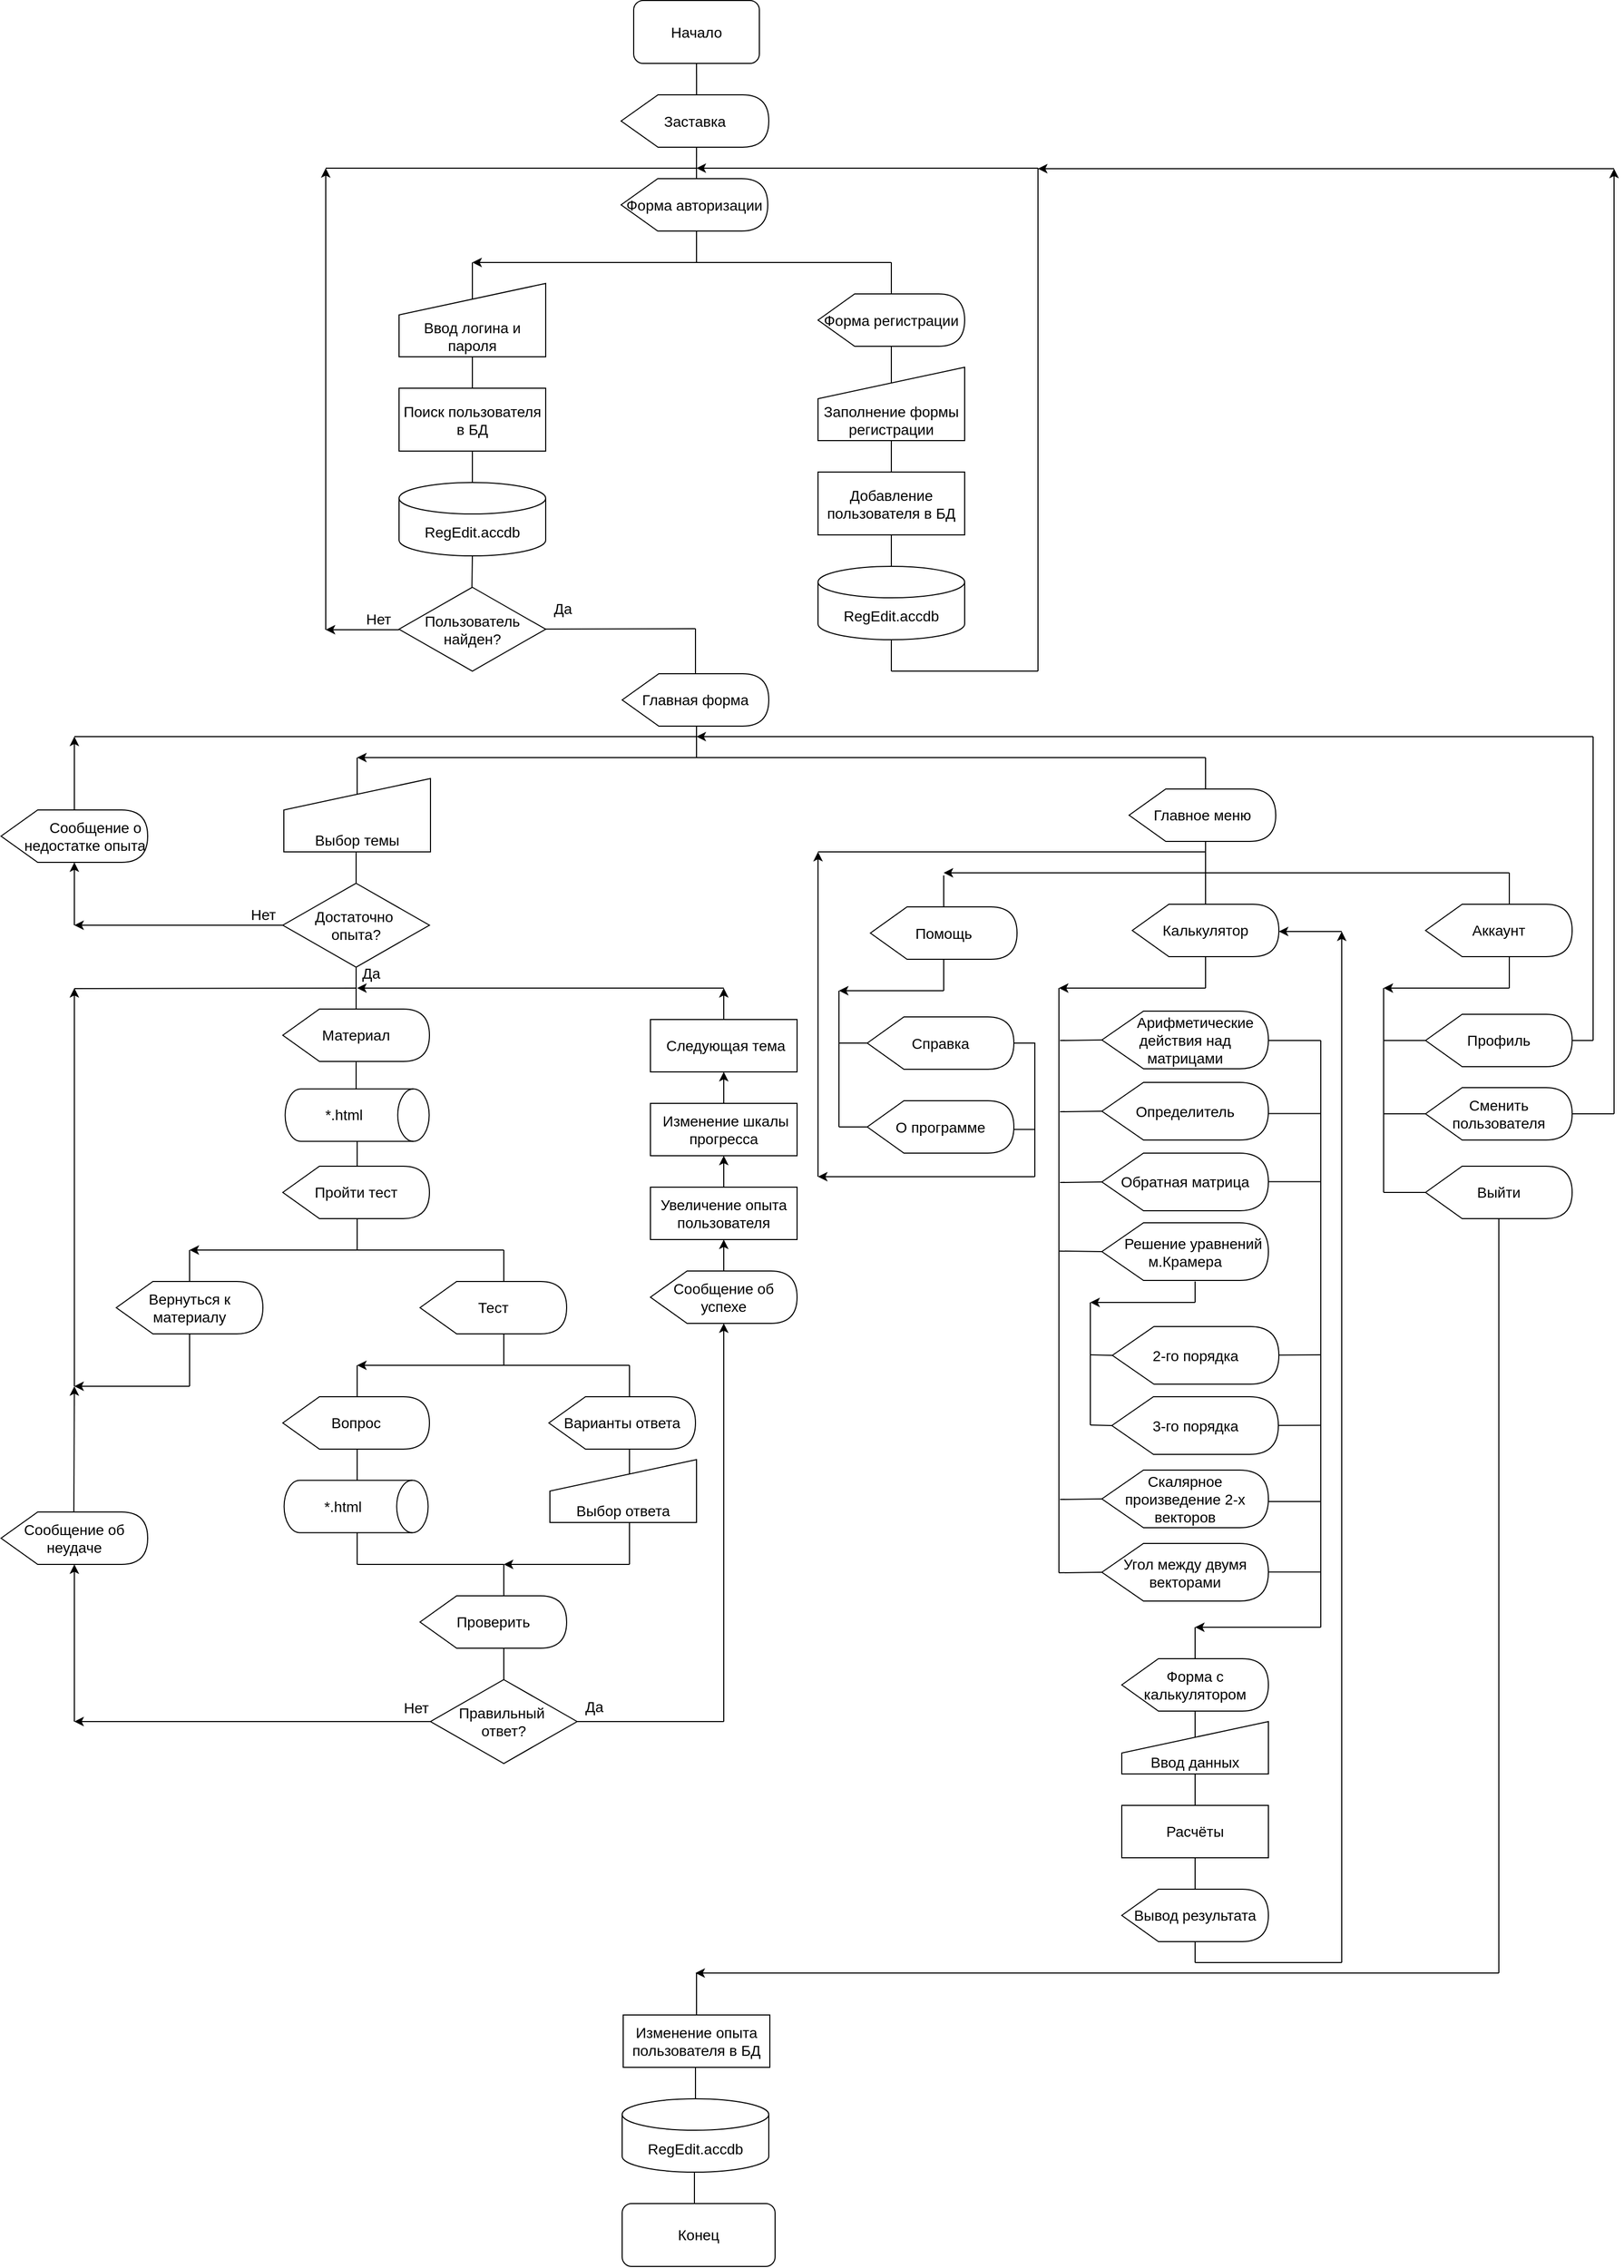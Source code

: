 <mxfile version="14.8.0" type="device"><diagram id="6RbFI9bsP8s05_5jfUJv" name="Page-1"><mxGraphModel dx="1068" dy="135" grid="1" gridSize="10" guides="1" tooltips="1" connect="1" arrows="1" fold="1" page="1" pageScale="1" pageWidth="827" pageHeight="1169" math="0" shadow="0"><root><mxCell id="0"/><mxCell id="1" parent="0"/><mxCell id="av3040W65kbdKDExqImq-1" value="Начало" style="rounded=1;whiteSpace=wrap;html=1;fontSize=14;" vertex="1" parent="1"><mxGeometry x="354" y="107.5" width="120" height="60" as="geometry"/></mxCell><mxCell id="av3040W65kbdKDExqImq-4" value="Заставка" style="shape=display;whiteSpace=wrap;html=1;fontSize=14;" vertex="1" parent="1"><mxGeometry x="342" y="197.5" width="141" height="50" as="geometry"/></mxCell><mxCell id="av3040W65kbdKDExqImq-7" value="Форма авторизации" style="shape=display;whiteSpace=wrap;html=1;fontSize=14;" vertex="1" parent="1"><mxGeometry x="342" y="277.5" width="140" height="50" as="geometry"/></mxCell><mxCell id="av3040W65kbdKDExqImq-9" value="" style="endArrow=none;html=1;fontSize=14;exitX=0.511;exitY=0.001;exitDx=0;exitDy=0;exitPerimeter=0;" edge="1" parent="1" source="av3040W65kbdKDExqImq-4"><mxGeometry width="50" height="50" relative="1" as="geometry"><mxPoint x="414" y="187.5" as="sourcePoint"/><mxPoint x="414" y="167.5" as="targetPoint"/></mxGeometry></mxCell><mxCell id="av3040W65kbdKDExqImq-10" value="" style="endArrow=none;html=1;fontSize=14;exitX=0.514;exitY=-0.009;exitDx=0;exitDy=0;exitPerimeter=0;" edge="1" parent="1" source="av3040W65kbdKDExqImq-7"><mxGeometry width="50" height="50" relative="1" as="geometry"><mxPoint x="364" y="297.5" as="sourcePoint"/><mxPoint x="414" y="247.5" as="targetPoint"/></mxGeometry></mxCell><mxCell id="av3040W65kbdKDExqImq-11" value="Главная форма" style="shape=display;whiteSpace=wrap;html=1;fontSize=14;" vertex="1" parent="1"><mxGeometry x="343" y="750" width="140" height="50" as="geometry"/></mxCell><mxCell id="av3040W65kbdKDExqImq-12" value="Форма регистрации" style="shape=display;whiteSpace=wrap;html=1;fontSize=14;" vertex="1" parent="1"><mxGeometry x="530" y="387.5" width="140" height="50" as="geometry"/></mxCell><mxCell id="av3040W65kbdKDExqImq-13" value="" style="endArrow=none;html=1;fontSize=14;" edge="1" parent="1"><mxGeometry width="50" height="50" relative="1" as="geometry"><mxPoint x="414" y="357.5" as="sourcePoint"/><mxPoint x="414" y="327.5" as="targetPoint"/></mxGeometry></mxCell><mxCell id="av3040W65kbdKDExqImq-14" value="" style="endArrow=none;html=1;fontSize=14;" edge="1" parent="1"><mxGeometry width="50" height="50" relative="1" as="geometry"><mxPoint x="600" y="357.5" as="sourcePoint"/><mxPoint x="414" y="357.5" as="targetPoint"/></mxGeometry></mxCell><mxCell id="av3040W65kbdKDExqImq-15" value="" style="endArrow=classic;html=1;fontSize=14;" edge="1" parent="1"><mxGeometry width="50" height="50" relative="1" as="geometry"><mxPoint x="414" y="357.5" as="sourcePoint"/><mxPoint x="200" y="357.5" as="targetPoint"/></mxGeometry></mxCell><mxCell id="av3040W65kbdKDExqImq-16" value="" style="endArrow=none;html=1;fontSize=14;" edge="1" parent="1"><mxGeometry width="50" height="50" relative="1" as="geometry"><mxPoint x="200" y="407.5" as="sourcePoint"/><mxPoint x="200" y="357.5" as="targetPoint"/></mxGeometry></mxCell><mxCell id="av3040W65kbdKDExqImq-17" value="Ввод логина и пароля" style="shape=manualInput;whiteSpace=wrap;html=1;fontSize=14;labelPosition=center;verticalLabelPosition=middle;align=center;verticalAlign=bottom;" vertex="1" parent="1"><mxGeometry x="130" y="377.5" width="140" height="70" as="geometry"/></mxCell><mxCell id="av3040W65kbdKDExqImq-18" value="" style="endArrow=none;html=1;fontSize=14;" edge="1" parent="1"><mxGeometry width="50" height="50" relative="1" as="geometry"><mxPoint x="200" y="477.5" as="sourcePoint"/><mxPoint x="200" y="447.5" as="targetPoint"/></mxGeometry></mxCell><mxCell id="av3040W65kbdKDExqImq-19" value="Поиск пользователя в БД" style="rounded=0;whiteSpace=wrap;html=1;fontSize=14;verticalAlign=middle;" vertex="1" parent="1"><mxGeometry x="130" y="477.5" width="140" height="60" as="geometry"/></mxCell><mxCell id="av3040W65kbdKDExqImq-20" value="" style="endArrow=none;html=1;fontSize=14;" edge="1" parent="1"><mxGeometry width="50" height="50" relative="1" as="geometry"><mxPoint x="200" y="567.5" as="sourcePoint"/><mxPoint x="200" y="537.5" as="targetPoint"/></mxGeometry></mxCell><mxCell id="av3040W65kbdKDExqImq-22" value="RegEdit.accdb" style="shape=cylinder3;whiteSpace=wrap;html=1;boundedLbl=1;backgroundOutline=1;size=15;fontSize=14;verticalAlign=middle;" vertex="1" parent="1"><mxGeometry x="130" y="567.5" width="140" height="70" as="geometry"/></mxCell><mxCell id="av3040W65kbdKDExqImq-23" value="" style="endArrow=none;html=1;fontSize=14;entryX=0.5;entryY=1;entryDx=0;entryDy=0;entryPerimeter=0;" edge="1" parent="1" target="av3040W65kbdKDExqImq-22"><mxGeometry width="50" height="50" relative="1" as="geometry"><mxPoint x="199" y="707.5" as="sourcePoint"/><mxPoint x="199" y="677.5" as="targetPoint"/></mxGeometry></mxCell><mxCell id="av3040W65kbdKDExqImq-24" value="Пользователь найден?" style="rhombus;whiteSpace=wrap;html=1;fontSize=14;verticalAlign=middle;" vertex="1" parent="1"><mxGeometry x="130" y="667.5" width="140" height="80" as="geometry"/></mxCell><mxCell id="av3040W65kbdKDExqImq-25" value="" style="endArrow=none;html=1;fontSize=14;" edge="1" parent="1"><mxGeometry width="50" height="50" relative="1" as="geometry"><mxPoint x="269" y="707.42" as="sourcePoint"/><mxPoint x="413" y="707" as="targetPoint"/></mxGeometry></mxCell><mxCell id="av3040W65kbdKDExqImq-26" value="Да" style="text;html=1;align=center;verticalAlign=middle;resizable=0;points=[];autosize=1;strokeColor=none;fontSize=14;" vertex="1" parent="1"><mxGeometry x="271" y="677.5" width="30" height="20" as="geometry"/></mxCell><mxCell id="av3040W65kbdKDExqImq-27" value="" style="endArrow=none;html=1;fontSize=14;" edge="1" parent="1"><mxGeometry width="50" height="50" relative="1" as="geometry"><mxPoint x="413" y="707" as="sourcePoint"/><mxPoint x="413" y="750" as="targetPoint"/></mxGeometry></mxCell><mxCell id="av3040W65kbdKDExqImq-28" value="" style="endArrow=classic;html=1;fontSize=14;" edge="1" parent="1"><mxGeometry width="50" height="50" relative="1" as="geometry"><mxPoint x="130" y="708" as="sourcePoint"/><mxPoint x="60" y="708" as="targetPoint"/></mxGeometry></mxCell><mxCell id="av3040W65kbdKDExqImq-29" value="Нет" style="text;html=1;align=center;verticalAlign=middle;resizable=0;points=[];autosize=1;strokeColor=none;fontSize=14;" vertex="1" parent="1"><mxGeometry x="90" y="688" width="40" height="20" as="geometry"/></mxCell><mxCell id="av3040W65kbdKDExqImq-30" value="" style="endArrow=classic;html=1;fontSize=14;" edge="1" parent="1"><mxGeometry width="50" height="50" relative="1" as="geometry"><mxPoint x="60" y="708" as="sourcePoint"/><mxPoint x="60" y="267.5" as="targetPoint"/></mxGeometry></mxCell><mxCell id="av3040W65kbdKDExqImq-32" value="" style="endArrow=none;html=1;fontSize=14;" edge="1" parent="1"><mxGeometry width="50" height="50" relative="1" as="geometry"><mxPoint x="60" y="267.5" as="sourcePoint"/><mxPoint x="414" y="267.5" as="targetPoint"/></mxGeometry></mxCell><mxCell id="av3040W65kbdKDExqImq-33" value="" style="endArrow=none;html=1;fontSize=14;" edge="1" parent="1"><mxGeometry width="50" height="50" relative="1" as="geometry"><mxPoint x="600" y="387.5" as="sourcePoint"/><mxPoint x="600" y="357.5" as="targetPoint"/></mxGeometry></mxCell><mxCell id="av3040W65kbdKDExqImq-34" value="" style="endArrow=none;html=1;fontSize=14;" edge="1" parent="1"><mxGeometry width="50" height="50" relative="1" as="geometry"><mxPoint x="600" y="487.5" as="sourcePoint"/><mxPoint x="600" y="437.5" as="targetPoint"/></mxGeometry></mxCell><mxCell id="av3040W65kbdKDExqImq-35" value="Заполнение формы регистрации" style="shape=manualInput;whiteSpace=wrap;html=1;fontSize=14;labelPosition=center;verticalLabelPosition=middle;align=center;verticalAlign=bottom;" vertex="1" parent="1"><mxGeometry x="530" y="457.5" width="140" height="70" as="geometry"/></mxCell><mxCell id="av3040W65kbdKDExqImq-36" value="" style="endArrow=none;html=1;fontSize=14;" edge="1" parent="1"><mxGeometry width="50" height="50" relative="1" as="geometry"><mxPoint x="600" y="557.5" as="sourcePoint"/><mxPoint x="600" y="527.5" as="targetPoint"/></mxGeometry></mxCell><mxCell id="av3040W65kbdKDExqImq-37" value="Добавление пользователя в БД" style="rounded=0;whiteSpace=wrap;html=1;fontSize=14;verticalAlign=middle;" vertex="1" parent="1"><mxGeometry x="530" y="557.5" width="140" height="60" as="geometry"/></mxCell><mxCell id="av3040W65kbdKDExqImq-38" value="" style="endArrow=none;html=1;fontSize=14;" edge="1" parent="1"><mxGeometry width="50" height="50" relative="1" as="geometry"><mxPoint x="600.0" y="647.5" as="sourcePoint"/><mxPoint x="600.0" y="617.5" as="targetPoint"/></mxGeometry></mxCell><mxCell id="av3040W65kbdKDExqImq-39" value="RegEdit.accdb" style="shape=cylinder3;whiteSpace=wrap;html=1;boundedLbl=1;backgroundOutline=1;size=15;fontSize=14;verticalAlign=middle;" vertex="1" parent="1"><mxGeometry x="530" y="647.5" width="140" height="70" as="geometry"/></mxCell><mxCell id="av3040W65kbdKDExqImq-40" value="" style="endArrow=none;html=1;fontSize=14;" edge="1" parent="1"><mxGeometry width="50" height="50" relative="1" as="geometry"><mxPoint x="600" y="747.5" as="sourcePoint"/><mxPoint x="600" y="717.5" as="targetPoint"/></mxGeometry></mxCell><mxCell id="av3040W65kbdKDExqImq-42" value="" style="endArrow=none;html=1;fontSize=14;" edge="1" parent="1"><mxGeometry width="50" height="50" relative="1" as="geometry"><mxPoint x="740" y="747.5" as="sourcePoint"/><mxPoint x="740" y="267.5" as="targetPoint"/></mxGeometry></mxCell><mxCell id="av3040W65kbdKDExqImq-43" value="" style="endArrow=classic;html=1;fontSize=14;" edge="1" parent="1"><mxGeometry width="50" height="50" relative="1" as="geometry"><mxPoint x="740" y="267.5" as="sourcePoint"/><mxPoint x="414" y="267.5" as="targetPoint"/></mxGeometry></mxCell><mxCell id="av3040W65kbdKDExqImq-44" value="" style="endArrow=none;html=1;fontSize=14;" edge="1" parent="1"><mxGeometry width="50" height="50" relative="1" as="geometry"><mxPoint x="600" y="747.5" as="sourcePoint"/><mxPoint x="740" y="747.5" as="targetPoint"/></mxGeometry></mxCell><mxCell id="av3040W65kbdKDExqImq-47" value="" style="endArrow=none;html=1;fontSize=14;" edge="1" parent="1"><mxGeometry width="50" height="50" relative="1" as="geometry"><mxPoint x="414" y="830" as="sourcePoint"/><mxPoint x="414" y="800" as="targetPoint"/></mxGeometry></mxCell><mxCell id="av3040W65kbdKDExqImq-48" value="" style="endArrow=none;html=1;fontSize=14;" edge="1" parent="1"><mxGeometry width="50" height="50" relative="1" as="geometry"><mxPoint x="900" y="830" as="sourcePoint"/><mxPoint x="414" y="830" as="targetPoint"/></mxGeometry></mxCell><mxCell id="av3040W65kbdKDExqImq-49" value="Главное меню" style="shape=display;whiteSpace=wrap;html=1;fontSize=14;" vertex="1" parent="1"><mxGeometry x="827" y="860" width="140" height="50" as="geometry"/></mxCell><mxCell id="av3040W65kbdKDExqImq-51" value="" style="endArrow=none;html=1;fontSize=14;" edge="1" parent="1"><mxGeometry width="50" height="50" relative="1" as="geometry"><mxPoint x="90" y="870" as="sourcePoint"/><mxPoint x="90" y="830" as="targetPoint"/></mxGeometry></mxCell><mxCell id="av3040W65kbdKDExqImq-52" value="Выбор темы" style="shape=manualInput;whiteSpace=wrap;html=1;fontSize=14;labelPosition=center;verticalLabelPosition=middle;align=center;verticalAlign=bottom;horizontal=1;" vertex="1" parent="1"><mxGeometry x="20" y="850" width="140" height="70" as="geometry"/></mxCell><mxCell id="av3040W65kbdKDExqImq-53" value="Достаточно&amp;nbsp;&lt;br&gt;опыта?" style="rhombus;whiteSpace=wrap;html=1;fontSize=14;verticalAlign=middle;" vertex="1" parent="1"><mxGeometry x="19" y="950" width="140" height="80" as="geometry"/></mxCell><mxCell id="av3040W65kbdKDExqImq-54" value="" style="endArrow=none;html=1;fontSize=14;" edge="1" parent="1"><mxGeometry width="50" height="50" relative="1" as="geometry"><mxPoint x="89" y="950" as="sourcePoint"/><mxPoint x="89" y="920" as="targetPoint"/></mxGeometry></mxCell><mxCell id="av3040W65kbdKDExqImq-55" value="Нет" style="text;html=1;align=center;verticalAlign=middle;resizable=0;points=[];autosize=1;strokeColor=none;fontSize=14;" vertex="1" parent="1"><mxGeometry x="-20" y="970" width="40" height="20" as="geometry"/></mxCell><mxCell id="av3040W65kbdKDExqImq-56" value="" style="endArrow=classic;html=1;fontSize=14;" edge="1" parent="1"><mxGeometry width="50" height="50" relative="1" as="geometry"><mxPoint x="20" y="990" as="sourcePoint"/><mxPoint x="-180" y="990" as="targetPoint"/></mxGeometry></mxCell><mxCell id="av3040W65kbdKDExqImq-58" value="" style="endArrow=none;html=1;fontSize=14;" edge="1" parent="1"><mxGeometry width="50" height="50" relative="1" as="geometry"><mxPoint x="-180" y="810" as="sourcePoint"/><mxPoint x="414" y="810" as="targetPoint"/></mxGeometry></mxCell><mxCell id="av3040W65kbdKDExqImq-62" value="" style="endArrow=none;html=1;fontSize=14;" edge="1" parent="1"><mxGeometry width="50" height="50" relative="1" as="geometry"><mxPoint x="89" y="1070" as="sourcePoint"/><mxPoint x="89" y="1030" as="targetPoint"/></mxGeometry></mxCell><mxCell id="av3040W65kbdKDExqImq-63" value="Да" style="text;html=1;align=center;verticalAlign=middle;resizable=0;points=[];autosize=1;strokeColor=none;fontSize=14;" vertex="1" parent="1"><mxGeometry x="88" y="1026" width="30" height="20" as="geometry"/></mxCell><mxCell id="av3040W65kbdKDExqImq-64" value="Материал" style="shape=display;whiteSpace=wrap;html=1;fontSize=14;" vertex="1" parent="1"><mxGeometry x="19" y="1070" width="140" height="50" as="geometry"/></mxCell><mxCell id="av3040W65kbdKDExqImq-65" value="" style="endArrow=none;html=1;fontSize=14;" edge="1" parent="1"><mxGeometry width="50" height="50" relative="1" as="geometry"><mxPoint x="89" y="1150" as="sourcePoint"/><mxPoint x="89" y="1120" as="targetPoint"/></mxGeometry></mxCell><mxCell id="av3040W65kbdKDExqImq-69" value="" style="endArrow=none;html=1;fontSize=14;" edge="1" parent="1"><mxGeometry width="50" height="50" relative="1" as="geometry"><mxPoint x="90" y="1230" as="sourcePoint"/><mxPoint x="90" y="1185" as="targetPoint"/></mxGeometry></mxCell><mxCell id="av3040W65kbdKDExqImq-71" value="" style="endArrow=none;html=1;fontSize=14;" edge="1" parent="1"><mxGeometry width="50" height="50" relative="1" as="geometry"><mxPoint x="90" y="1300" as="sourcePoint"/><mxPoint x="90" y="1270" as="targetPoint"/></mxGeometry></mxCell><mxCell id="av3040W65kbdKDExqImq-74" value="" style="endArrow=none;html=1;fontSize=14;" edge="1" parent="1"><mxGeometry width="50" height="50" relative="1" as="geometry"><mxPoint x="-70" y="1350" as="sourcePoint"/><mxPoint x="-70" y="1300" as="targetPoint"/></mxGeometry></mxCell><mxCell id="av3040W65kbdKDExqImq-75" value="" style="endArrow=classic;html=1;fontSize=14;" edge="1" parent="1"><mxGeometry width="50" height="50" relative="1" as="geometry"><mxPoint x="-70" y="1430" as="sourcePoint"/><mxPoint x="-180" y="1430" as="targetPoint"/></mxGeometry></mxCell><mxCell id="av3040W65kbdKDExqImq-76" value="" style="endArrow=classic;html=1;fontSize=14;" edge="1" parent="1"><mxGeometry width="50" height="50" relative="1" as="geometry"><mxPoint x="-180" y="1430" as="sourcePoint"/><mxPoint x="-180" y="1050" as="targetPoint"/></mxGeometry></mxCell><mxCell id="av3040W65kbdKDExqImq-77" value="" style="endArrow=none;html=1;fontSize=14;" edge="1" parent="1"><mxGeometry width="50" height="50" relative="1" as="geometry"><mxPoint x="-180" y="1050.5" as="sourcePoint"/><mxPoint x="89" y="1050" as="targetPoint"/></mxGeometry></mxCell><mxCell id="av3040W65kbdKDExqImq-78" value="" style="endArrow=none;html=1;fontSize=14;" edge="1" parent="1"><mxGeometry width="50" height="50" relative="1" as="geometry"><mxPoint x="230" y="1330" as="sourcePoint"/><mxPoint x="230" y="1300" as="targetPoint"/></mxGeometry></mxCell><mxCell id="av3040W65kbdKDExqImq-79" value="Тест" style="shape=display;whiteSpace=wrap;html=1;fontSize=14;align=center;" vertex="1" parent="1"><mxGeometry x="150" y="1330" width="140" height="50" as="geometry"/></mxCell><mxCell id="av3040W65kbdKDExqImq-80" value="" style="endArrow=none;html=1;fontSize=14;" edge="1" parent="1"><mxGeometry width="50" height="50" relative="1" as="geometry"><mxPoint x="230" y="1410" as="sourcePoint"/><mxPoint x="230" y="1380" as="targetPoint"/></mxGeometry></mxCell><mxCell id="av3040W65kbdKDExqImq-82" value="" style="endArrow=none;html=1;fontSize=14;" edge="1" parent="1"><mxGeometry width="50" height="50" relative="1" as="geometry"><mxPoint x="90" y="1440" as="sourcePoint"/><mxPoint x="90" y="1410" as="targetPoint"/></mxGeometry></mxCell><mxCell id="av3040W65kbdKDExqImq-83" value="" style="endArrow=classic;html=1;fontSize=14;" edge="1" parent="1"><mxGeometry width="50" height="50" relative="1" as="geometry"><mxPoint x="230" y="1410" as="sourcePoint"/><mxPoint x="90" y="1410" as="targetPoint"/></mxGeometry></mxCell><mxCell id="av3040W65kbdKDExqImq-84" value="" style="endArrow=classic;html=1;fontSize=14;" edge="1" parent="1"><mxGeometry width="50" height="50" relative="1" as="geometry"><mxPoint x="90" y="1300" as="sourcePoint"/><mxPoint x="-70" y="1300" as="targetPoint"/></mxGeometry></mxCell><mxCell id="av3040W65kbdKDExqImq-85" value="" style="endArrow=none;html=1;fontSize=14;" edge="1" parent="1"><mxGeometry width="50" height="50" relative="1" as="geometry"><mxPoint x="90" y="1300" as="sourcePoint"/><mxPoint x="230" y="1300" as="targetPoint"/></mxGeometry></mxCell><mxCell id="av3040W65kbdKDExqImq-86" value="Вопрос" style="shape=display;whiteSpace=wrap;html=1;fontSize=14;align=center;" vertex="1" parent="1"><mxGeometry x="19" y="1440" width="140" height="50" as="geometry"/></mxCell><mxCell id="av3040W65kbdKDExqImq-87" value="" style="endArrow=none;html=1;fontSize=14;" edge="1" parent="1"><mxGeometry width="50" height="50" relative="1" as="geometry"><mxPoint x="90" y="1520" as="sourcePoint"/><mxPoint x="90" y="1490" as="targetPoint"/></mxGeometry></mxCell><mxCell id="av3040W65kbdKDExqImq-88" value="*.html" style="shape=cylinder3;whiteSpace=wrap;html=1;boundedLbl=1;backgroundOutline=1;size=15;fontSize=14;verticalAlign=middle;rotation=90;horizontal=0;" vertex="1" parent="1"><mxGeometry x="64" y="1476" width="50" height="137.5" as="geometry"/></mxCell><mxCell id="av3040W65kbdKDExqImq-89" value="" style="endArrow=none;html=1;fontSize=14;" edge="1" parent="1"><mxGeometry width="50" height="50" relative="1" as="geometry"><mxPoint x="230" y="1410" as="sourcePoint"/><mxPoint x="350" y="1410" as="targetPoint"/></mxGeometry></mxCell><mxCell id="av3040W65kbdKDExqImq-90" value="" style="endArrow=none;html=1;fontSize=14;" edge="1" parent="1"><mxGeometry width="50" height="50" relative="1" as="geometry"><mxPoint x="350" y="1440" as="sourcePoint"/><mxPoint x="350" y="1410" as="targetPoint"/></mxGeometry></mxCell><mxCell id="av3040W65kbdKDExqImq-91" value="Варианты ответа" style="shape=display;whiteSpace=wrap;html=1;fontSize=14;align=center;" vertex="1" parent="1"><mxGeometry x="273" y="1440" width="140" height="50" as="geometry"/></mxCell><mxCell id="av3040W65kbdKDExqImq-92" value="" style="endArrow=none;html=1;fontSize=14;" edge="1" parent="1"><mxGeometry width="50" height="50" relative="1" as="geometry"><mxPoint x="350" y="1530" as="sourcePoint"/><mxPoint x="350" y="1490" as="targetPoint"/></mxGeometry></mxCell><mxCell id="av3040W65kbdKDExqImq-93" value="Выбор ответа" style="shape=manualInput;whiteSpace=wrap;html=1;fontSize=14;labelPosition=center;verticalLabelPosition=middle;align=center;verticalAlign=bottom;horizontal=1;" vertex="1" parent="1"><mxGeometry x="274" y="1500" width="140" height="60" as="geometry"/></mxCell><mxCell id="av3040W65kbdKDExqImq-94" value="" style="endArrow=none;html=1;fontSize=14;" edge="1" parent="1"><mxGeometry width="50" height="50" relative="1" as="geometry"><mxPoint x="90" y="1600" as="sourcePoint"/><mxPoint x="90" y="1570" as="targetPoint"/></mxGeometry></mxCell><mxCell id="av3040W65kbdKDExqImq-95" value="" style="endArrow=none;html=1;fontSize=14;" edge="1" parent="1"><mxGeometry width="50" height="50" relative="1" as="geometry"><mxPoint x="90" y="1600" as="sourcePoint"/><mxPoint x="230" y="1600" as="targetPoint"/></mxGeometry></mxCell><mxCell id="av3040W65kbdKDExqImq-96" value="" style="endArrow=classic;html=1;fontSize=14;" edge="1" parent="1"><mxGeometry width="50" height="50" relative="1" as="geometry"><mxPoint x="350" y="1600" as="sourcePoint"/><mxPoint x="230" y="1600" as="targetPoint"/></mxGeometry></mxCell><mxCell id="av3040W65kbdKDExqImq-97" value="" style="endArrow=none;html=1;fontSize=14;" edge="1" parent="1"><mxGeometry width="50" height="50" relative="1" as="geometry"><mxPoint x="350" y="1600" as="sourcePoint"/><mxPoint x="350" y="1560" as="targetPoint"/></mxGeometry></mxCell><mxCell id="av3040W65kbdKDExqImq-98" value="" style="endArrow=none;html=1;fontSize=14;" edge="1" parent="1"><mxGeometry width="50" height="50" relative="1" as="geometry"><mxPoint x="230" y="1630" as="sourcePoint"/><mxPoint x="230" y="1600" as="targetPoint"/></mxGeometry></mxCell><mxCell id="av3040W65kbdKDExqImq-99" value="Проверить" style="shape=display;whiteSpace=wrap;html=1;fontSize=14;align=center;" vertex="1" parent="1"><mxGeometry x="150" y="1630" width="140" height="50" as="geometry"/></mxCell><mxCell id="av3040W65kbdKDExqImq-100" value="" style="endArrow=none;html=1;fontSize=14;" edge="1" parent="1"><mxGeometry width="50" height="50" relative="1" as="geometry"><mxPoint x="230" y="1710" as="sourcePoint"/><mxPoint x="230" y="1680" as="targetPoint"/></mxGeometry></mxCell><mxCell id="av3040W65kbdKDExqImq-101" value="Правильный&amp;nbsp;&lt;br&gt;ответ?" style="rhombus;whiteSpace=wrap;html=1;fontSize=14;verticalAlign=middle;" vertex="1" parent="1"><mxGeometry x="160" y="1710" width="140" height="80" as="geometry"/></mxCell><mxCell id="av3040W65kbdKDExqImq-102" value="Нет" style="text;html=1;align=center;verticalAlign=middle;resizable=0;points=[];autosize=1;strokeColor=none;fontSize=14;" vertex="1" parent="1"><mxGeometry x="126" y="1727" width="40" height="20" as="geometry"/></mxCell><mxCell id="av3040W65kbdKDExqImq-103" value="" style="endArrow=classic;html=1;fontSize=14;" edge="1" parent="1"><mxGeometry width="50" height="50" relative="1" as="geometry"><mxPoint x="160" y="1750" as="sourcePoint"/><mxPoint x="-180" y="1750" as="targetPoint"/></mxGeometry></mxCell><mxCell id="av3040W65kbdKDExqImq-104" value="" style="endArrow=classic;html=1;fontSize=14;" edge="1" parent="1"><mxGeometry width="50" height="50" relative="1" as="geometry"><mxPoint x="-180" y="1750" as="sourcePoint"/><mxPoint x="-180" y="1600" as="targetPoint"/></mxGeometry></mxCell><mxCell id="av3040W65kbdKDExqImq-105" value="Сообщение об&lt;br&gt;неудаче" style="shape=display;whiteSpace=wrap;html=1;fontSize=14;align=center;" vertex="1" parent="1"><mxGeometry x="-250" y="1550" width="140" height="50" as="geometry"/></mxCell><mxCell id="av3040W65kbdKDExqImq-106" value="" style="endArrow=classic;html=1;fontSize=14;" edge="1" parent="1"><mxGeometry width="50" height="50" relative="1" as="geometry"><mxPoint x="-180.5" y="1550" as="sourcePoint"/><mxPoint x="-180" y="1430" as="targetPoint"/></mxGeometry></mxCell><mxCell id="av3040W65kbdKDExqImq-107" value="Да" style="text;html=1;align=center;verticalAlign=middle;resizable=0;points=[];autosize=1;strokeColor=none;fontSize=14;" vertex="1" parent="1"><mxGeometry x="301" y="1726" width="30" height="20" as="geometry"/></mxCell><mxCell id="av3040W65kbdKDExqImq-108" value="" style="endArrow=none;html=1;fontSize=14;" edge="1" parent="1"><mxGeometry width="50" height="50" relative="1" as="geometry"><mxPoint x="300" y="1750" as="sourcePoint"/><mxPoint x="440" y="1750" as="targetPoint"/></mxGeometry></mxCell><mxCell id="av3040W65kbdKDExqImq-109" value="" style="endArrow=classic;html=1;fontSize=14;" edge="1" parent="1"><mxGeometry width="50" height="50" relative="1" as="geometry"><mxPoint x="440" y="1750" as="sourcePoint"/><mxPoint x="440" y="1370" as="targetPoint"/></mxGeometry></mxCell><mxCell id="av3040W65kbdKDExqImq-110" value="Сообщение об&lt;br&gt;успехе" style="shape=display;whiteSpace=wrap;html=1;fontSize=14;align=center;" vertex="1" parent="1"><mxGeometry x="370" y="1320" width="140" height="50" as="geometry"/></mxCell><mxCell id="av3040W65kbdKDExqImq-111" value="" style="endArrow=classic;html=1;fontSize=14;" edge="1" parent="1"><mxGeometry width="50" height="50" relative="1" as="geometry"><mxPoint x="440" y="1320" as="sourcePoint"/><mxPoint x="440" y="1290" as="targetPoint"/></mxGeometry></mxCell><mxCell id="av3040W65kbdKDExqImq-113" value="" style="endArrow=classic;html=1;fontSize=14;" edge="1" parent="1"><mxGeometry width="50" height="50" relative="1" as="geometry"><mxPoint x="440" y="1240" as="sourcePoint"/><mxPoint x="440" y="1210" as="targetPoint"/></mxGeometry></mxCell><mxCell id="av3040W65kbdKDExqImq-115" value="" style="endArrow=classic;html=1;fontSize=14;" edge="1" parent="1"><mxGeometry width="50" height="50" relative="1" as="geometry"><mxPoint x="440" y="1160" as="sourcePoint"/><mxPoint x="440" y="1130" as="targetPoint"/></mxGeometry></mxCell><mxCell id="av3040W65kbdKDExqImq-116" value="" style="endArrow=classic;html=1;fontSize=14;" edge="1" parent="1"><mxGeometry width="50" height="50" relative="1" as="geometry"><mxPoint x="440" y="1050" as="sourcePoint"/><mxPoint x="90" y="1050" as="targetPoint"/></mxGeometry></mxCell><mxCell id="av3040W65kbdKDExqImq-117" value="" style="endArrow=none;html=1;fontSize=14;" edge="1" parent="1"><mxGeometry width="50" height="50" relative="1" as="geometry"><mxPoint x="900" y="940" as="sourcePoint"/><mxPoint x="900" y="910" as="targetPoint"/></mxGeometry></mxCell><mxCell id="av3040W65kbdKDExqImq-118" value="" style="endArrow=none;html=1;fontSize=14;" edge="1" parent="1"><mxGeometry width="50" height="50" relative="1" as="geometry"><mxPoint x="900" y="940" as="sourcePoint"/><mxPoint x="1190" y="940" as="targetPoint"/></mxGeometry></mxCell><mxCell id="av3040W65kbdKDExqImq-119" value="" style="endArrow=classic;html=1;fontSize=14;" edge="1" parent="1"><mxGeometry width="50" height="50" relative="1" as="geometry"><mxPoint x="900" y="940" as="sourcePoint"/><mxPoint x="650" y="940" as="targetPoint"/></mxGeometry></mxCell><mxCell id="av3040W65kbdKDExqImq-121" value="" style="endArrow=none;html=1;fontSize=14;" edge="1" parent="1"><mxGeometry width="50" height="50" relative="1" as="geometry"><mxPoint x="650" y="972.5" as="sourcePoint"/><mxPoint x="650" y="942.5" as="targetPoint"/></mxGeometry></mxCell><mxCell id="av3040W65kbdKDExqImq-122" value="Помощь" style="shape=display;whiteSpace=wrap;html=1;fontSize=14;" vertex="1" parent="1"><mxGeometry x="580" y="972.5" width="140" height="50" as="geometry"/></mxCell><mxCell id="av3040W65kbdKDExqImq-123" value="" style="endArrow=none;html=1;fontSize=14;" edge="1" parent="1"><mxGeometry width="50" height="50" relative="1" as="geometry"><mxPoint x="650" y="1052.5" as="sourcePoint"/><mxPoint x="650" y="1022.5" as="targetPoint"/></mxGeometry></mxCell><mxCell id="av3040W65kbdKDExqImq-124" value="Пройти тест" style="shape=display;whiteSpace=wrap;html=1;fontSize=14;" vertex="1" parent="1"><mxGeometry x="19" y="1220" width="140" height="50" as="geometry"/></mxCell><mxCell id="av3040W65kbdKDExqImq-125" value="Увеличение опыта&lt;br&gt;пользователя" style="rounded=0;whiteSpace=wrap;html=1;fontSize=14;verticalAlign=middle;" vertex="1" parent="1"><mxGeometry x="370" y="1240" width="140" height="50" as="geometry"/></mxCell><mxCell id="av3040W65kbdKDExqImq-126" value="&amp;nbsp;Изменение шкалы&lt;br&gt;прогресса" style="rounded=0;whiteSpace=wrap;html=1;fontSize=14;verticalAlign=middle;" vertex="1" parent="1"><mxGeometry x="370" y="1160" width="140" height="50" as="geometry"/></mxCell><mxCell id="av3040W65kbdKDExqImq-127" value="" style="endArrow=classic;html=1;fontSize=14;" edge="1" parent="1"><mxGeometry width="50" height="50" relative="1" as="geometry"><mxPoint x="440" y="1080" as="sourcePoint"/><mxPoint x="440" y="1050" as="targetPoint"/></mxGeometry></mxCell><mxCell id="av3040W65kbdKDExqImq-128" value="&amp;nbsp;Следующая тема" style="rounded=0;whiteSpace=wrap;html=1;fontSize=14;verticalAlign=middle;" vertex="1" parent="1"><mxGeometry x="370" y="1080" width="140" height="50" as="geometry"/></mxCell><mxCell id="av3040W65kbdKDExqImq-129" value="" style="endArrow=none;html=1;fontSize=14;entryX=0.5;entryY=0.983;entryDx=0;entryDy=0;entryPerimeter=0;" edge="1" parent="1" target="av3040W65kbdKDExqImq-220"><mxGeometry width="50" height="50" relative="1" as="geometry"><mxPoint x="-70" y="1430" as="sourcePoint"/><mxPoint x="-70" y="1390" as="targetPoint"/></mxGeometry></mxCell><mxCell id="av3040W65kbdKDExqImq-130" value="" style="endArrow=classic;html=1;fontSize=14;" edge="1" parent="1"><mxGeometry width="50" height="50" relative="1" as="geometry"><mxPoint x="-180" y="990" as="sourcePoint"/><mxPoint x="-180" y="930" as="targetPoint"/></mxGeometry></mxCell><mxCell id="av3040W65kbdKDExqImq-131" value="Сообщение о&amp;nbsp; недостатке опыта" style="shape=display;whiteSpace=wrap;html=1;fontSize=14;align=right;" vertex="1" parent="1"><mxGeometry x="-250" y="880" width="140" height="50" as="geometry"/></mxCell><mxCell id="av3040W65kbdKDExqImq-132" value="" style="endArrow=classic;html=1;fontSize=14;" edge="1" parent="1"><mxGeometry width="50" height="50" relative="1" as="geometry"><mxPoint x="-180" y="880" as="sourcePoint"/><mxPoint x="-180" y="810" as="targetPoint"/></mxGeometry></mxCell><mxCell id="av3040W65kbdKDExqImq-133" value="" style="endArrow=classic;html=1;fontSize=14;" edge="1" parent="1"><mxGeometry width="50" height="50" relative="1" as="geometry"><mxPoint x="414" y="830" as="sourcePoint"/><mxPoint x="90" y="830" as="targetPoint"/></mxGeometry></mxCell><mxCell id="av3040W65kbdKDExqImq-68" value="*.html" style="shape=cylinder3;whiteSpace=wrap;html=1;boundedLbl=1;backgroundOutline=1;size=15;fontSize=14;verticalAlign=middle;rotation=90;horizontal=0;" vertex="1" parent="1"><mxGeometry x="65" y="1102.5" width="50" height="137.5" as="geometry"/></mxCell><mxCell id="av3040W65kbdKDExqImq-134" value="" style="endArrow=classic;html=1;fontSize=14;" edge="1" parent="1"><mxGeometry width="50" height="50" relative="1" as="geometry"><mxPoint x="650" y="1052.5" as="sourcePoint"/><mxPoint x="550" y="1052.5" as="targetPoint"/></mxGeometry></mxCell><mxCell id="av3040W65kbdKDExqImq-135" value="" style="endArrow=none;html=1;fontSize=14;" edge="1" parent="1"><mxGeometry width="50" height="50" relative="1" as="geometry"><mxPoint x="550" y="1182.5" as="sourcePoint"/><mxPoint x="550" y="1052.5" as="targetPoint"/></mxGeometry></mxCell><mxCell id="av3040W65kbdKDExqImq-136" value="О программе" style="shape=display;whiteSpace=wrap;html=1;fontSize=14;" vertex="1" parent="1"><mxGeometry x="577" y="1157.5" width="140" height="50" as="geometry"/></mxCell><mxCell id="av3040W65kbdKDExqImq-139" value="Справка" style="shape=display;whiteSpace=wrap;html=1;fontSize=14;" vertex="1" parent="1"><mxGeometry x="577" y="1077.5" width="140" height="50" as="geometry"/></mxCell><mxCell id="av3040W65kbdKDExqImq-140" value="" style="endArrow=none;html=1;fontSize=14;" edge="1" parent="1"><mxGeometry width="50" height="50" relative="1" as="geometry"><mxPoint x="1190" y="970" as="sourcePoint"/><mxPoint x="1190" y="940" as="targetPoint"/></mxGeometry></mxCell><mxCell id="av3040W65kbdKDExqImq-141" value="Аккаунт" style="shape=display;whiteSpace=wrap;html=1;fontSize=14;" vertex="1" parent="1"><mxGeometry x="1110" y="970" width="140" height="50" as="geometry"/></mxCell><mxCell id="av3040W65kbdKDExqImq-142" value="" style="endArrow=none;html=1;fontSize=14;" edge="1" parent="1"><mxGeometry width="50" height="50" relative="1" as="geometry"><mxPoint x="1190" y="1050" as="sourcePoint"/><mxPoint x="1190" y="1020" as="targetPoint"/></mxGeometry></mxCell><mxCell id="av3040W65kbdKDExqImq-143" value="" style="endArrow=classic;html=1;fontSize=14;" edge="1" parent="1"><mxGeometry width="50" height="50" relative="1" as="geometry"><mxPoint x="1190" y="1050" as="sourcePoint"/><mxPoint x="1070" y="1050" as="targetPoint"/></mxGeometry></mxCell><mxCell id="av3040W65kbdKDExqImq-144" value="" style="endArrow=none;html=1;fontSize=14;" edge="1" parent="1"><mxGeometry width="50" height="50" relative="1" as="geometry"><mxPoint x="1070" y="1245" as="sourcePoint"/><mxPoint x="1070" y="1050" as="targetPoint"/></mxGeometry></mxCell><mxCell id="av3040W65kbdKDExqImq-145" value="Профиль" style="shape=display;whiteSpace=wrap;html=1;fontSize=14;" vertex="1" parent="1"><mxGeometry x="1110" y="1075" width="140" height="50" as="geometry"/></mxCell><mxCell id="av3040W65kbdKDExqImq-149" value="Сменить пользователя" style="shape=display;whiteSpace=wrap;html=1;fontSize=14;" vertex="1" parent="1"><mxGeometry x="1110" y="1145" width="140" height="50" as="geometry"/></mxCell><mxCell id="av3040W65kbdKDExqImq-150" value="" style="endArrow=none;html=1;fontSize=14;entryX=0;entryY=0.5;entryDx=0;entryDy=0;entryPerimeter=0;" edge="1" parent="1" target="av3040W65kbdKDExqImq-136"><mxGeometry width="50" height="50" relative="1" as="geometry"><mxPoint x="550" y="1182.5" as="sourcePoint"/><mxPoint x="600" y="1132.5" as="targetPoint"/></mxGeometry></mxCell><mxCell id="av3040W65kbdKDExqImq-151" value="" style="endArrow=none;html=1;fontSize=14;entryX=0;entryY=0.5;entryDx=0;entryDy=0;entryPerimeter=0;" edge="1" parent="1" target="av3040W65kbdKDExqImq-139"><mxGeometry width="50" height="50" relative="1" as="geometry"><mxPoint x="550" y="1102.5" as="sourcePoint"/><mxPoint x="600" y="1052.5" as="targetPoint"/></mxGeometry></mxCell><mxCell id="av3040W65kbdKDExqImq-152" value="" style="endArrow=none;html=1;fontSize=14;entryX=0;entryY=0.5;entryDx=0;entryDy=0;entryPerimeter=0;" edge="1" parent="1" target="av3040W65kbdKDExqImq-145"><mxGeometry width="50" height="50" relative="1" as="geometry"><mxPoint x="1070" y="1100" as="sourcePoint"/><mxPoint x="1120" y="1050" as="targetPoint"/></mxGeometry></mxCell><mxCell id="av3040W65kbdKDExqImq-153" value="" style="endArrow=none;html=1;fontSize=14;entryX=0;entryY=0.5;entryDx=0;entryDy=0;entryPerimeter=0;" edge="1" parent="1" target="av3040W65kbdKDExqImq-149"><mxGeometry width="50" height="50" relative="1" as="geometry"><mxPoint x="1070" y="1170" as="sourcePoint"/><mxPoint x="1120" y="1120" as="targetPoint"/></mxGeometry></mxCell><mxCell id="av3040W65kbdKDExqImq-154" value="Выйти" style="shape=display;whiteSpace=wrap;html=1;fontSize=14;" vertex="1" parent="1"><mxGeometry x="1110" y="1220" width="140" height="50" as="geometry"/></mxCell><mxCell id="av3040W65kbdKDExqImq-155" value="" style="endArrow=none;html=1;fontSize=14;entryX=0;entryY=0.5;entryDx=0;entryDy=0;entryPerimeter=0;" edge="1" parent="1" target="av3040W65kbdKDExqImq-154"><mxGeometry width="50" height="50" relative="1" as="geometry"><mxPoint x="1070" y="1245" as="sourcePoint"/><mxPoint x="1120" y="1195" as="targetPoint"/></mxGeometry></mxCell><mxCell id="av3040W65kbdKDExqImq-156" value="" style="endArrow=none;html=1;fontSize=14;" edge="1" parent="1"><mxGeometry width="50" height="50" relative="1" as="geometry"><mxPoint x="900" y="970" as="sourcePoint"/><mxPoint x="900" y="940" as="targetPoint"/></mxGeometry></mxCell><mxCell id="av3040W65kbdKDExqImq-157" value="Калькулятор" style="shape=display;whiteSpace=wrap;html=1;fontSize=14;" vertex="1" parent="1"><mxGeometry x="830" y="970" width="140" height="50" as="geometry"/></mxCell><mxCell id="av3040W65kbdKDExqImq-158" value="" style="endArrow=none;html=1;fontSize=14;" edge="1" parent="1"><mxGeometry width="50" height="50" relative="1" as="geometry"><mxPoint x="900" y="1050" as="sourcePoint"/><mxPoint x="900" y="1020" as="targetPoint"/></mxGeometry></mxCell><mxCell id="av3040W65kbdKDExqImq-159" value="" style="endArrow=classic;html=1;fontSize=14;" edge="1" parent="1"><mxGeometry width="50" height="50" relative="1" as="geometry"><mxPoint x="900" y="1050" as="sourcePoint"/><mxPoint x="760" y="1050" as="targetPoint"/></mxGeometry></mxCell><mxCell id="av3040W65kbdKDExqImq-160" value="" style="endArrow=none;html=1;fontSize=14;" edge="1" parent="1"><mxGeometry width="50" height="50" relative="1" as="geometry"><mxPoint x="760" y="1608" as="sourcePoint"/><mxPoint x="760" y="1050" as="targetPoint"/></mxGeometry></mxCell><mxCell id="av3040W65kbdKDExqImq-161" value="&amp;nbsp; &amp;nbsp; &amp;nbsp;Арифметические действия над матрицами" style="shape=display;whiteSpace=wrap;html=1;fontSize=14;align=center;" vertex="1" parent="1"><mxGeometry x="801" y="1072" width="159" height="55" as="geometry"/></mxCell><mxCell id="av3040W65kbdKDExqImq-162" value="" style="endArrow=none;html=1;fontSize=14;entryX=0;entryY=0.5;entryDx=0;entryDy=0;entryPerimeter=0;" edge="1" parent="1" target="av3040W65kbdKDExqImq-161"><mxGeometry width="50" height="50" relative="1" as="geometry"><mxPoint x="761.0" y="1100.0" as="sourcePoint"/><mxPoint x="811" y="1050" as="targetPoint"/></mxGeometry></mxCell><mxCell id="av3040W65kbdKDExqImq-163" value="Определитель" style="shape=display;whiteSpace=wrap;html=1;fontSize=14;align=center;" vertex="1" parent="1"><mxGeometry x="801" y="1140" width="159" height="55" as="geometry"/></mxCell><mxCell id="av3040W65kbdKDExqImq-164" value="" style="endArrow=none;html=1;fontSize=14;entryX=0;entryY=0.5;entryDx=0;entryDy=0;entryPerimeter=0;" edge="1" parent="1" target="av3040W65kbdKDExqImq-163"><mxGeometry width="50" height="50" relative="1" as="geometry"><mxPoint x="761.0" y="1168.0" as="sourcePoint"/><mxPoint x="811" y="1118" as="targetPoint"/></mxGeometry></mxCell><mxCell id="av3040W65kbdKDExqImq-165" value="Обратная матрица" style="shape=display;whiteSpace=wrap;html=1;fontSize=14;align=center;" vertex="1" parent="1"><mxGeometry x="801" y="1207.5" width="159" height="55" as="geometry"/></mxCell><mxCell id="av3040W65kbdKDExqImq-166" value="" style="endArrow=none;html=1;fontSize=14;entryX=0;entryY=0.5;entryDx=0;entryDy=0;entryPerimeter=0;" edge="1" parent="1" target="av3040W65kbdKDExqImq-165"><mxGeometry width="50" height="50" relative="1" as="geometry"><mxPoint x="761.0" y="1235.5" as="sourcePoint"/><mxPoint x="811" y="1185.5" as="targetPoint"/></mxGeometry></mxCell><mxCell id="av3040W65kbdKDExqImq-167" value="&amp;nbsp; &amp;nbsp; Решение уравнений м.Крамера" style="shape=display;whiteSpace=wrap;html=1;fontSize=14;align=center;" vertex="1" parent="1"><mxGeometry x="801" y="1274" width="159" height="55" as="geometry"/></mxCell><mxCell id="av3040W65kbdKDExqImq-168" value="" style="endArrow=none;html=1;fontSize=14;entryX=0;entryY=0.5;entryDx=0;entryDy=0;entryPerimeter=0;" edge="1" parent="1" target="av3040W65kbdKDExqImq-167"><mxGeometry width="50" height="50" relative="1" as="geometry"><mxPoint x="760" y="1301" as="sourcePoint"/><mxPoint x="810" y="1252" as="targetPoint"/></mxGeometry></mxCell><mxCell id="av3040W65kbdKDExqImq-171" value="2-го порядка" style="shape=display;whiteSpace=wrap;html=1;fontSize=14;align=center;" vertex="1" parent="1"><mxGeometry x="811" y="1373" width="159" height="55" as="geometry"/></mxCell><mxCell id="av3040W65kbdKDExqImq-172" value="3-го порядка" style="shape=display;whiteSpace=wrap;html=1;fontSize=14;align=center;" vertex="1" parent="1"><mxGeometry x="810.5" y="1440" width="159" height="55" as="geometry"/></mxCell><mxCell id="av3040W65kbdKDExqImq-180" value="Скалярное произведение 2-х векторов" style="shape=display;whiteSpace=wrap;html=1;fontSize=14;align=center;" vertex="1" parent="1"><mxGeometry x="801" y="1510" width="159" height="55" as="geometry"/></mxCell><mxCell id="av3040W65kbdKDExqImq-181" value="" style="endArrow=none;html=1;fontSize=14;entryX=0;entryY=0.5;entryDx=0;entryDy=0;entryPerimeter=0;" edge="1" parent="1" target="av3040W65kbdKDExqImq-180"><mxGeometry width="50" height="50" relative="1" as="geometry"><mxPoint x="761.0" y="1538" as="sourcePoint"/><mxPoint x="811" y="1488" as="targetPoint"/></mxGeometry></mxCell><mxCell id="av3040W65kbdKDExqImq-182" value="Угол между двумя векторами" style="shape=display;whiteSpace=wrap;html=1;fontSize=14;align=center;" vertex="1" parent="1"><mxGeometry x="801" y="1580" width="159" height="55" as="geometry"/></mxCell><mxCell id="av3040W65kbdKDExqImq-183" value="" style="endArrow=none;html=1;fontSize=14;entryX=0;entryY=0.5;entryDx=0;entryDy=0;entryPerimeter=0;" edge="1" parent="1" target="av3040W65kbdKDExqImq-182"><mxGeometry width="50" height="50" relative="1" as="geometry"><mxPoint x="760" y="1608" as="sourcePoint"/><mxPoint x="811" y="1558" as="targetPoint"/></mxGeometry></mxCell><mxCell id="av3040W65kbdKDExqImq-184" value="" style="endArrow=none;html=1;fontSize=14;" edge="1" parent="1"><mxGeometry width="50" height="50" relative="1" as="geometry"><mxPoint x="890" y="1350" as="sourcePoint"/><mxPoint x="890" y="1330" as="targetPoint"/></mxGeometry></mxCell><mxCell id="av3040W65kbdKDExqImq-185" value="" style="endArrow=classic;html=1;fontSize=14;" edge="1" parent="1"><mxGeometry width="50" height="50" relative="1" as="geometry"><mxPoint x="890" y="1350" as="sourcePoint"/><mxPoint x="790" y="1350" as="targetPoint"/></mxGeometry></mxCell><mxCell id="av3040W65kbdKDExqImq-186" value="" style="endArrow=none;html=1;fontSize=14;" edge="1" parent="1"><mxGeometry width="50" height="50" relative="1" as="geometry"><mxPoint x="790" y="1467" as="sourcePoint"/><mxPoint x="790" y="1350" as="targetPoint"/></mxGeometry></mxCell><mxCell id="av3040W65kbdKDExqImq-187" value="" style="endArrow=none;html=1;fontSize=14;entryX=0;entryY=0.5;entryDx=0;entryDy=0;entryPerimeter=0;" edge="1" parent="1" target="av3040W65kbdKDExqImq-171"><mxGeometry width="50" height="50" relative="1" as="geometry"><mxPoint x="790" y="1400" as="sourcePoint"/><mxPoint x="840" y="1350" as="targetPoint"/></mxGeometry></mxCell><mxCell id="av3040W65kbdKDExqImq-188" value="" style="endArrow=none;html=1;fontSize=14;entryX=0;entryY=0.5;entryDx=0;entryDy=0;entryPerimeter=0;" edge="1" parent="1" target="av3040W65kbdKDExqImq-172"><mxGeometry width="50" height="50" relative="1" as="geometry"><mxPoint x="790" y="1467" as="sourcePoint"/><mxPoint x="840" y="1420" as="targetPoint"/></mxGeometry></mxCell><mxCell id="av3040W65kbdKDExqImq-189" value="" style="endArrow=none;html=1;fontSize=14;" edge="1" parent="1"><mxGeometry width="50" height="50" relative="1" as="geometry"><mxPoint x="1010" y="1660" as="sourcePoint"/><mxPoint x="1010" y="1100" as="targetPoint"/></mxGeometry></mxCell><mxCell id="av3040W65kbdKDExqImq-190" value="" style="endArrow=none;html=1;fontSize=14;" edge="1" parent="1"><mxGeometry width="50" height="50" relative="1" as="geometry"><mxPoint x="960" y="1100" as="sourcePoint"/><mxPoint x="1010" y="1100" as="targetPoint"/></mxGeometry></mxCell><mxCell id="av3040W65kbdKDExqImq-191" value="" style="endArrow=none;html=1;fontSize=14;" edge="1" parent="1"><mxGeometry width="50" height="50" relative="1" as="geometry"><mxPoint x="960" y="1169.71" as="sourcePoint"/><mxPoint x="1010" y="1169.71" as="targetPoint"/></mxGeometry></mxCell><mxCell id="av3040W65kbdKDExqImq-192" value="" style="endArrow=none;html=1;fontSize=14;" edge="1" parent="1"><mxGeometry width="50" height="50" relative="1" as="geometry"><mxPoint x="960" y="1234.71" as="sourcePoint"/><mxPoint x="1010" y="1234.71" as="targetPoint"/></mxGeometry></mxCell><mxCell id="av3040W65kbdKDExqImq-193" value="" style="endArrow=none;html=1;fontSize=14;" edge="1" parent="1"><mxGeometry width="50" height="50" relative="1" as="geometry"><mxPoint x="969.5" y="1400.21" as="sourcePoint"/><mxPoint x="1010" y="1400" as="targetPoint"/></mxGeometry></mxCell><mxCell id="av3040W65kbdKDExqImq-194" value="" style="endArrow=none;html=1;fontSize=14;" edge="1" parent="1"><mxGeometry width="50" height="50" relative="1" as="geometry"><mxPoint x="960" y="1540" as="sourcePoint"/><mxPoint x="1010" y="1540" as="targetPoint"/></mxGeometry></mxCell><mxCell id="av3040W65kbdKDExqImq-195" value="" style="endArrow=none;html=1;fontSize=14;" edge="1" parent="1"><mxGeometry width="50" height="50" relative="1" as="geometry"><mxPoint x="970" y="1467.42" as="sourcePoint"/><mxPoint x="1010.5" y="1467.21" as="targetPoint"/></mxGeometry></mxCell><mxCell id="av3040W65kbdKDExqImq-196" value="" style="endArrow=none;html=1;fontSize=14;" edge="1" parent="1"><mxGeometry width="50" height="50" relative="1" as="geometry"><mxPoint x="960" y="1607.21" as="sourcePoint"/><mxPoint x="1010" y="1607.21" as="targetPoint"/></mxGeometry></mxCell><mxCell id="av3040W65kbdKDExqImq-197" value="" style="endArrow=classic;html=1;fontSize=14;" edge="1" parent="1"><mxGeometry width="50" height="50" relative="1" as="geometry"><mxPoint x="1010" y="1660" as="sourcePoint"/><mxPoint x="890" y="1660" as="targetPoint"/></mxGeometry></mxCell><mxCell id="av3040W65kbdKDExqImq-198" value="" style="endArrow=none;html=1;fontSize=14;" edge="1" parent="1"><mxGeometry width="50" height="50" relative="1" as="geometry"><mxPoint x="890" y="1690" as="sourcePoint"/><mxPoint x="890" y="1660" as="targetPoint"/></mxGeometry></mxCell><mxCell id="av3040W65kbdKDExqImq-199" value="Форма с калькулятором" style="shape=display;whiteSpace=wrap;html=1;fontSize=14;" vertex="1" parent="1"><mxGeometry x="820" y="1690" width="140" height="50" as="geometry"/></mxCell><mxCell id="av3040W65kbdKDExqImq-200" value="" style="endArrow=none;html=1;fontSize=14;" edge="1" parent="1"><mxGeometry width="50" height="50" relative="1" as="geometry"><mxPoint x="890" y="1770" as="sourcePoint"/><mxPoint x="890" y="1740" as="targetPoint"/></mxGeometry></mxCell><mxCell id="av3040W65kbdKDExqImq-201" value="Ввод данных" style="shape=manualInput;whiteSpace=wrap;html=1;fontSize=14;labelPosition=center;verticalLabelPosition=middle;align=center;verticalAlign=bottom;horizontal=1;" vertex="1" parent="1"><mxGeometry x="820" y="1750" width="140" height="50" as="geometry"/></mxCell><mxCell id="av3040W65kbdKDExqImq-202" value="" style="endArrow=none;html=1;fontSize=14;" edge="1" parent="1"><mxGeometry width="50" height="50" relative="1" as="geometry"><mxPoint x="890" y="1830" as="sourcePoint"/><mxPoint x="890" y="1800" as="targetPoint"/></mxGeometry></mxCell><mxCell id="av3040W65kbdKDExqImq-203" value="Расчёты" style="rounded=0;whiteSpace=wrap;html=1;fontSize=14;verticalAlign=middle;" vertex="1" parent="1"><mxGeometry x="820" y="1830" width="140" height="50" as="geometry"/></mxCell><mxCell id="av3040W65kbdKDExqImq-204" value="" style="endArrow=none;html=1;fontSize=14;" edge="1" parent="1"><mxGeometry width="50" height="50" relative="1" as="geometry"><mxPoint x="890" y="1910" as="sourcePoint"/><mxPoint x="890" y="1880" as="targetPoint"/></mxGeometry></mxCell><mxCell id="av3040W65kbdKDExqImq-206" value="" style="endArrow=none;html=1;fontSize=14;" edge="1" parent="1"><mxGeometry width="50" height="50" relative="1" as="geometry"><mxPoint x="900" y="860" as="sourcePoint"/><mxPoint x="900" y="830" as="targetPoint"/></mxGeometry></mxCell><mxCell id="av3040W65kbdKDExqImq-207" value="" style="endArrow=none;html=1;fontSize=14;" edge="1" parent="1"><mxGeometry width="50" height="50" relative="1" as="geometry"><mxPoint x="1250" y="1170" as="sourcePoint"/><mxPoint x="1290" y="1170" as="targetPoint"/></mxGeometry></mxCell><mxCell id="av3040W65kbdKDExqImq-208" value="" style="endArrow=classic;html=1;fontSize=14;" edge="1" parent="1"><mxGeometry width="50" height="50" relative="1" as="geometry"><mxPoint x="1290" y="1170" as="sourcePoint"/><mxPoint x="1290" y="268" as="targetPoint"/></mxGeometry></mxCell><mxCell id="av3040W65kbdKDExqImq-209" value="" style="endArrow=classic;html=1;fontSize=14;" edge="1" parent="1"><mxGeometry width="50" height="50" relative="1" as="geometry"><mxPoint x="1290" y="268" as="sourcePoint"/><mxPoint x="740" y="268" as="targetPoint"/></mxGeometry></mxCell><mxCell id="av3040W65kbdKDExqImq-210" value="RegEdit.accdb" style="shape=cylinder3;whiteSpace=wrap;html=1;boundedLbl=1;backgroundOutline=1;size=15;fontSize=14;verticalAlign=middle;" vertex="1" parent="1"><mxGeometry x="343" y="2110" width="140" height="70" as="geometry"/></mxCell><mxCell id="av3040W65kbdKDExqImq-211" value="Изменение опыта пользователя в БД" style="rounded=0;whiteSpace=wrap;html=1;fontSize=14;verticalAlign=middle;" vertex="1" parent="1"><mxGeometry x="344" y="2030" width="140" height="50" as="geometry"/></mxCell><mxCell id="av3040W65kbdKDExqImq-213" value="" style="endArrow=none;html=1;fontSize=14;" edge="1" parent="1"><mxGeometry width="50" height="50" relative="1" as="geometry"><mxPoint x="413" y="2110" as="sourcePoint"/><mxPoint x="413" y="2080" as="targetPoint"/></mxGeometry></mxCell><mxCell id="av3040W65kbdKDExqImq-214" value="" style="endArrow=none;html=1;fontSize=14;" edge="1" parent="1"><mxGeometry width="50" height="50" relative="1" as="geometry"><mxPoint x="412" y="2210" as="sourcePoint"/><mxPoint x="412" y="2180" as="targetPoint"/></mxGeometry></mxCell><mxCell id="av3040W65kbdKDExqImq-215" value="Конец" style="rounded=1;whiteSpace=wrap;html=1;fontSize=14;align=center;verticalAlign=middle;" vertex="1" parent="1"><mxGeometry x="343" y="2210" width="146" height="60" as="geometry"/></mxCell><mxCell id="av3040W65kbdKDExqImq-216" value="" style="endArrow=none;html=1;fontSize=14;" edge="1" parent="1"><mxGeometry width="50" height="50" relative="1" as="geometry"><mxPoint x="1180" y="1990" as="sourcePoint"/><mxPoint x="1180" y="1270" as="targetPoint"/></mxGeometry></mxCell><mxCell id="av3040W65kbdKDExqImq-217" value="" style="endArrow=classic;html=1;fontSize=14;" edge="1" parent="1"><mxGeometry width="50" height="50" relative="1" as="geometry"><mxPoint x="1180" y="1990" as="sourcePoint"/><mxPoint x="413" y="1990" as="targetPoint"/></mxGeometry></mxCell><mxCell id="av3040W65kbdKDExqImq-218" value="" style="endArrow=none;html=1;fontSize=14;" edge="1" parent="1"><mxGeometry width="50" height="50" relative="1" as="geometry"><mxPoint x="414" y="2030" as="sourcePoint"/><mxPoint x="414" y="1990" as="targetPoint"/></mxGeometry></mxCell><mxCell id="av3040W65kbdKDExqImq-219" value="Вывод результата" style="shape=display;whiteSpace=wrap;html=1;fontSize=14;align=center;" vertex="1" parent="1"><mxGeometry x="820" y="1910" width="140" height="50" as="geometry"/></mxCell><mxCell id="av3040W65kbdKDExqImq-220" value="Вернуться к материалу" style="shape=display;whiteSpace=wrap;html=1;fontSize=14;align=center;" vertex="1" parent="1"><mxGeometry x="-140" y="1330" width="140" height="50" as="geometry"/></mxCell><mxCell id="av3040W65kbdKDExqImq-221" value="" style="endArrow=none;html=1;fontSize=14;" edge="1" parent="1"><mxGeometry width="50" height="50" relative="1" as="geometry"><mxPoint x="1250" y="1100" as="sourcePoint"/><mxPoint x="1270" y="1100" as="targetPoint"/></mxGeometry></mxCell><mxCell id="av3040W65kbdKDExqImq-222" value="" style="endArrow=none;html=1;fontSize=14;" edge="1" parent="1"><mxGeometry width="50" height="50" relative="1" as="geometry"><mxPoint x="1270" y="1100" as="sourcePoint"/><mxPoint x="1270" y="810" as="targetPoint"/></mxGeometry></mxCell><mxCell id="av3040W65kbdKDExqImq-223" value="" style="endArrow=classic;html=1;fontSize=14;" edge="1" parent="1"><mxGeometry width="50" height="50" relative="1" as="geometry"><mxPoint x="1270" y="810" as="sourcePoint"/><mxPoint x="414" y="810" as="targetPoint"/></mxGeometry></mxCell><mxCell id="av3040W65kbdKDExqImq-226" value="" style="endArrow=none;html=1;fontSize=14;" edge="1" parent="1"><mxGeometry width="50" height="50" relative="1" as="geometry"><mxPoint x="717" y="1102.5" as="sourcePoint"/><mxPoint x="737" y="1102.5" as="targetPoint"/></mxGeometry></mxCell><mxCell id="av3040W65kbdKDExqImq-227" value="" style="endArrow=none;html=1;fontSize=14;" edge="1" parent="1"><mxGeometry width="50" height="50" relative="1" as="geometry"><mxPoint x="717.0" y="1184.9" as="sourcePoint"/><mxPoint x="737.0" y="1184.9" as="targetPoint"/></mxGeometry></mxCell><mxCell id="av3040W65kbdKDExqImq-228" value="" style="endArrow=none;html=1;fontSize=14;" edge="1" parent="1"><mxGeometry width="50" height="50" relative="1" as="geometry"><mxPoint x="737" y="1230" as="sourcePoint"/><mxPoint x="737" y="1102" as="targetPoint"/></mxGeometry></mxCell><mxCell id="av3040W65kbdKDExqImq-229" value="" style="endArrow=classic;html=1;fontSize=14;" edge="1" parent="1"><mxGeometry width="50" height="50" relative="1" as="geometry"><mxPoint x="737" y="1230" as="sourcePoint"/><mxPoint x="530" y="1230" as="targetPoint"/></mxGeometry></mxCell><mxCell id="av3040W65kbdKDExqImq-230" value="" style="endArrow=classic;html=1;fontSize=14;" edge="1" parent="1"><mxGeometry width="50" height="50" relative="1" as="geometry"><mxPoint x="530" y="1230" as="sourcePoint"/><mxPoint x="530" y="920" as="targetPoint"/></mxGeometry></mxCell><mxCell id="av3040W65kbdKDExqImq-231" value="" style="endArrow=none;html=1;fontSize=14;" edge="1" parent="1"><mxGeometry width="50" height="50" relative="1" as="geometry"><mxPoint x="530" y="920" as="sourcePoint"/><mxPoint x="900" y="920" as="targetPoint"/></mxGeometry></mxCell><mxCell id="av3040W65kbdKDExqImq-232" value="" style="endArrow=none;html=1;fontSize=14;" edge="1" parent="1"><mxGeometry width="50" height="50" relative="1" as="geometry"><mxPoint x="890" y="1980" as="sourcePoint"/><mxPoint x="890" y="1960" as="targetPoint"/></mxGeometry></mxCell><mxCell id="av3040W65kbdKDExqImq-233" value="" style="endArrow=none;html=1;fontSize=14;" edge="1" parent="1"><mxGeometry width="50" height="50" relative="1" as="geometry"><mxPoint x="890" y="1980" as="sourcePoint"/><mxPoint x="1030" y="1980" as="targetPoint"/></mxGeometry></mxCell><mxCell id="av3040W65kbdKDExqImq-234" value="" style="endArrow=classic;html=1;fontSize=14;" edge="1" parent="1"><mxGeometry width="50" height="50" relative="1" as="geometry"><mxPoint x="1030" y="996" as="sourcePoint"/><mxPoint x="970" y="996" as="targetPoint"/></mxGeometry></mxCell><mxCell id="av3040W65kbdKDExqImq-235" value="" style="endArrow=classic;html=1;fontSize=14;" edge="1" parent="1"><mxGeometry width="50" height="50" relative="1" as="geometry"><mxPoint x="1030" y="1980" as="sourcePoint"/><mxPoint x="1030" y="996" as="targetPoint"/></mxGeometry></mxCell></root></mxGraphModel></diagram></mxfile>